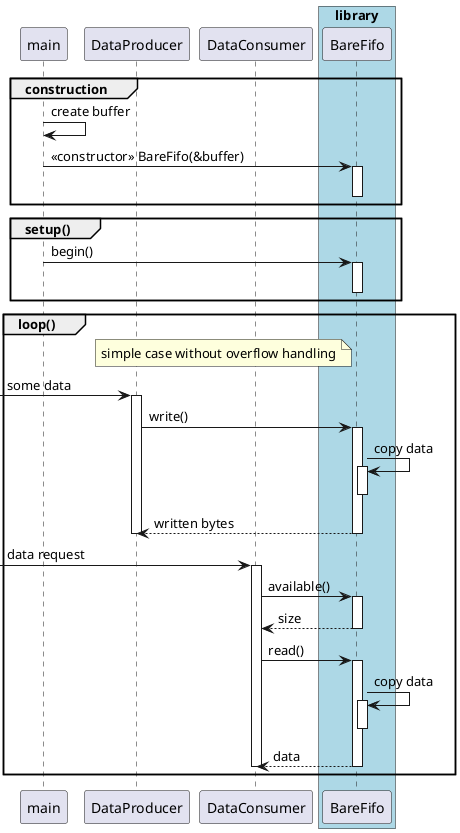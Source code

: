 @startuml

participant main
participant DataProducer
participant DataConsumer

box "library" #LightBlue
  participant BareFifo
end box


group construction

  main -> main : create buffer
  main -> BareFifo ++ : <<constructor>> BareFifo(&buffer)
  deactivate BareFifo

end group


group setup()
 
  main -> BareFifo ++ : begin()
  deactivate BareFifo

end group


group loop()
  
  note left of BareFifo: simple case without overflow handling

  [-> DataProducer ++ : some data
  DataProducer -> BareFifo ++ : write()
  BareFifo -> BareFifo ++ : copy data
  deactivate BareFifo
  return written bytes
  deactivate DataProducer

  [-> DataConsumer ++ : data request
  DataConsumer -> BareFifo ++ : available() 
  return size
  DataConsumer -> BareFifo ++ : read()
  BareFifo -> BareFifo ++ : copy data
  deactivate BareFifo
  return data
  deactivate DataConsumer

end group



@enduml